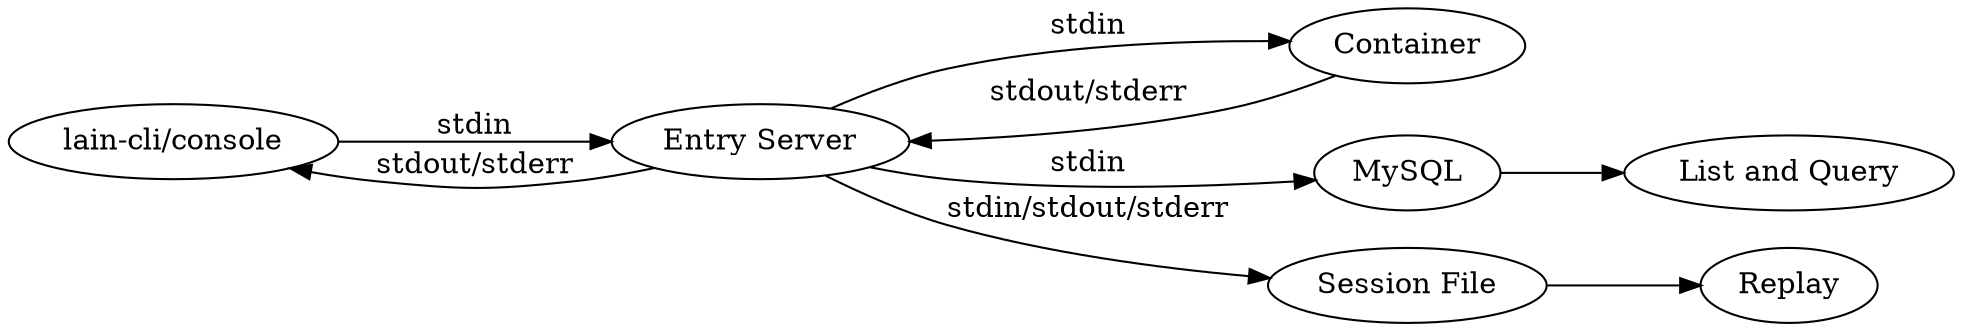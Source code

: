 digraph G {
  rankdir=LR;

  frontend [label="lain-cli/console"];
  entryServer [label="Entry Server"];
  container [label="Container"];
  mysql [label="MySQL"];
  listAndQuery [label="List and Query"];
  sessionFile [label="Session File"];
  replay [label="Replay"];

  // {rank=same; frontend; mysql}

  frontend -> entryServer [label="stdin"];
  entryServer -> container [label="stdin"];

  container -> entryServer [label="stdout/stderr"];
  entryServer -> frontend [label="stdout/stderr"];

  entryServer -> mysql [label="stdin"];
  mysql -> listAndQuery;

  entryServer -> sessionFile [label="stdin/stdout/stderr"];
  sessionFile -> replay;
}
